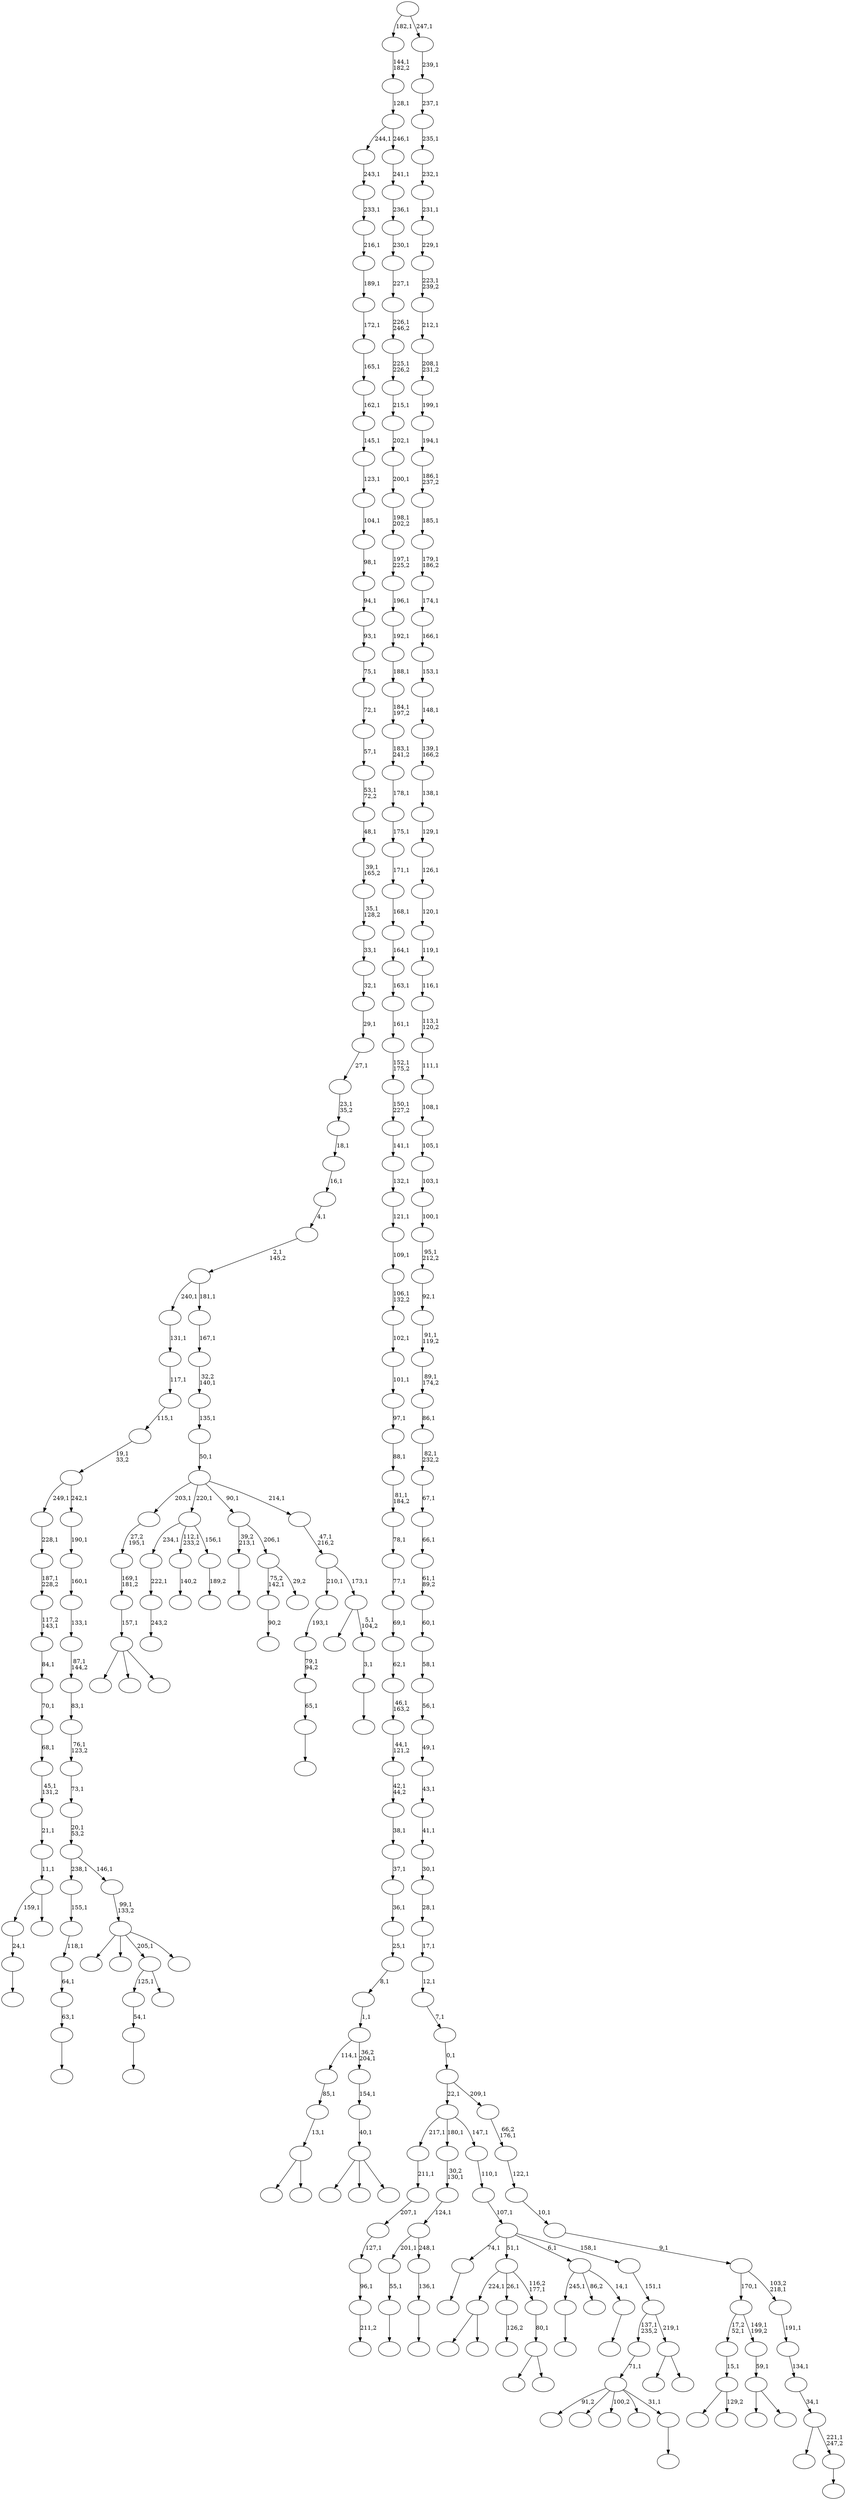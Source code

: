 digraph T {
	300 [label=""]
	299 [label=""]
	298 [label=""]
	297 [label=""]
	296 [label=""]
	295 [label=""]
	294 [label=""]
	293 [label=""]
	292 [label=""]
	291 [label=""]
	290 [label=""]
	289 [label=""]
	288 [label=""]
	287 [label=""]
	286 [label=""]
	285 [label=""]
	284 [label=""]
	283 [label=""]
	282 [label=""]
	281 [label=""]
	280 [label=""]
	279 [label=""]
	278 [label=""]
	277 [label=""]
	276 [label=""]
	275 [label=""]
	274 [label=""]
	273 [label=""]
	272 [label=""]
	271 [label=""]
	270 [label=""]
	269 [label=""]
	268 [label=""]
	267 [label=""]
	266 [label=""]
	265 [label=""]
	264 [label=""]
	263 [label=""]
	262 [label=""]
	261 [label=""]
	260 [label=""]
	259 [label=""]
	258 [label=""]
	257 [label=""]
	256 [label=""]
	255 [label=""]
	254 [label=""]
	253 [label=""]
	252 [label=""]
	251 [label=""]
	250 [label=""]
	249 [label=""]
	248 [label=""]
	247 [label=""]
	246 [label=""]
	245 [label=""]
	244 [label=""]
	243 [label=""]
	242 [label=""]
	241 [label=""]
	240 [label=""]
	239 [label=""]
	238 [label=""]
	237 [label=""]
	236 [label=""]
	235 [label=""]
	234 [label=""]
	233 [label=""]
	232 [label=""]
	231 [label=""]
	230 [label=""]
	229 [label=""]
	228 [label=""]
	227 [label=""]
	226 [label=""]
	225 [label=""]
	224 [label=""]
	223 [label=""]
	222 [label=""]
	221 [label=""]
	220 [label=""]
	219 [label=""]
	218 [label=""]
	217 [label=""]
	216 [label=""]
	215 [label=""]
	214 [label=""]
	213 [label=""]
	212 [label=""]
	211 [label=""]
	210 [label=""]
	209 [label=""]
	208 [label=""]
	207 [label=""]
	206 [label=""]
	205 [label=""]
	204 [label=""]
	203 [label=""]
	202 [label=""]
	201 [label=""]
	200 [label=""]
	199 [label=""]
	198 [label=""]
	197 [label=""]
	196 [label=""]
	195 [label=""]
	194 [label=""]
	193 [label=""]
	192 [label=""]
	191 [label=""]
	190 [label=""]
	189 [label=""]
	188 [label=""]
	187 [label=""]
	186 [label=""]
	185 [label=""]
	184 [label=""]
	183 [label=""]
	182 [label=""]
	181 [label=""]
	180 [label=""]
	179 [label=""]
	178 [label=""]
	177 [label=""]
	176 [label=""]
	175 [label=""]
	174 [label=""]
	173 [label=""]
	172 [label=""]
	171 [label=""]
	170 [label=""]
	169 [label=""]
	168 [label=""]
	167 [label=""]
	166 [label=""]
	165 [label=""]
	164 [label=""]
	163 [label=""]
	162 [label=""]
	161 [label=""]
	160 [label=""]
	159 [label=""]
	158 [label=""]
	157 [label=""]
	156 [label=""]
	155 [label=""]
	154 [label=""]
	153 [label=""]
	152 [label=""]
	151 [label=""]
	150 [label=""]
	149 [label=""]
	148 [label=""]
	147 [label=""]
	146 [label=""]
	145 [label=""]
	144 [label=""]
	143 [label=""]
	142 [label=""]
	141 [label=""]
	140 [label=""]
	139 [label=""]
	138 [label=""]
	137 [label=""]
	136 [label=""]
	135 [label=""]
	134 [label=""]
	133 [label=""]
	132 [label=""]
	131 [label=""]
	130 [label=""]
	129 [label=""]
	128 [label=""]
	127 [label=""]
	126 [label=""]
	125 [label=""]
	124 [label=""]
	123 [label=""]
	122 [label=""]
	121 [label=""]
	120 [label=""]
	119 [label=""]
	118 [label=""]
	117 [label=""]
	116 [label=""]
	115 [label=""]
	114 [label=""]
	113 [label=""]
	112 [label=""]
	111 [label=""]
	110 [label=""]
	109 [label=""]
	108 [label=""]
	107 [label=""]
	106 [label=""]
	105 [label=""]
	104 [label=""]
	103 [label=""]
	102 [label=""]
	101 [label=""]
	100 [label=""]
	99 [label=""]
	98 [label=""]
	97 [label=""]
	96 [label=""]
	95 [label=""]
	94 [label=""]
	93 [label=""]
	92 [label=""]
	91 [label=""]
	90 [label=""]
	89 [label=""]
	88 [label=""]
	87 [label=""]
	86 [label=""]
	85 [label=""]
	84 [label=""]
	83 [label=""]
	82 [label=""]
	81 [label=""]
	80 [label=""]
	79 [label=""]
	78 [label=""]
	77 [label=""]
	76 [label=""]
	75 [label=""]
	74 [label=""]
	73 [label=""]
	72 [label=""]
	71 [label=""]
	70 [label=""]
	69 [label=""]
	68 [label=""]
	67 [label=""]
	66 [label=""]
	65 [label=""]
	64 [label=""]
	63 [label=""]
	62 [label=""]
	61 [label=""]
	60 [label=""]
	59 [label=""]
	58 [label=""]
	57 [label=""]
	56 [label=""]
	55 [label=""]
	54 [label=""]
	53 [label=""]
	52 [label=""]
	51 [label=""]
	50 [label=""]
	49 [label=""]
	48 [label=""]
	47 [label=""]
	46 [label=""]
	45 [label=""]
	44 [label=""]
	43 [label=""]
	42 [label=""]
	41 [label=""]
	40 [label=""]
	39 [label=""]
	38 [label=""]
	37 [label=""]
	36 [label=""]
	35 [label=""]
	34 [label=""]
	33 [label=""]
	32 [label=""]
	31 [label=""]
	30 [label=""]
	29 [label=""]
	28 [label=""]
	27 [label=""]
	26 [label=""]
	25 [label=""]
	24 [label=""]
	23 [label=""]
	22 [label=""]
	21 [label=""]
	20 [label=""]
	19 [label=""]
	18 [label=""]
	17 [label=""]
	16 [label=""]
	15 [label=""]
	14 [label=""]
	13 [label=""]
	12 [label=""]
	11 [label=""]
	10 [label=""]
	9 [label=""]
	8 [label=""]
	7 [label=""]
	6 [label=""]
	5 [label=""]
	4 [label=""]
	3 [label=""]
	2 [label=""]
	1 [label=""]
	0 [label=""]
	299 -> 300 [label=""]
	293 -> 294 [label=""]
	290 -> 291 [label=""]
	289 -> 290 [label="63,1"]
	288 -> 289 [label="64,1"]
	287 -> 288 [label="118,1"]
	286 -> 287 [label="155,1"]
	284 -> 285 [label="211,2"]
	283 -> 284 [label="96,1"]
	282 -> 283 [label="127,1"]
	281 -> 282 [label="207,1"]
	280 -> 281 [label="211,1"]
	278 -> 279 [label="243,2"]
	277 -> 278 [label="222,1"]
	272 -> 273 [label=""]
	271 -> 272 [label="55,1"]
	269 -> 292 [label=""]
	269 -> 270 [label="129,2"]
	268 -> 269 [label="15,1"]
	266 -> 267 [label="140,2"]
	264 -> 265 [label=""]
	260 -> 276 [label=""]
	260 -> 274 [label=""]
	260 -> 261 [label=""]
	259 -> 260 [label="157,1"]
	258 -> 259 [label="169,1\n181,2"]
	257 -> 258 [label="27,2\n195,1"]
	254 -> 255 [label=""]
	253 -> 254 [label="65,1"]
	252 -> 253 [label="79,1\n94,2"]
	251 -> 252 [label="193,1"]
	248 -> 249 [label=""]
	247 -> 248 [label="24,1"]
	245 -> 263 [label=""]
	245 -> 246 [label=""]
	244 -> 245 [label="59,1"]
	243 -> 268 [label="17,2\n52,1"]
	243 -> 244 [label="149,1\n199,2"]
	241 -> 297 [label=""]
	241 -> 242 [label=""]
	239 -> 240 [label="90,2"]
	237 -> 238 [label="189,2"]
	236 -> 277 [label="234,1"]
	236 -> 266 [label="112,1\n233,2"]
	236 -> 237 [label="156,1"]
	232 -> 233 [label=""]
	231 -> 232 [label="136,1"]
	230 -> 271 [label="201,1"]
	230 -> 231 [label="248,1"]
	229 -> 230 [label="124,1"]
	228 -> 229 [label="30,2\n130,1"]
	225 -> 239 [label="75,2\n142,1"]
	225 -> 226 [label="29,2"]
	224 -> 299 [label="39,2\n213,1"]
	224 -> 225 [label="206,1"]
	219 -> 220 [label="126,2"]
	216 -> 217 [label=""]
	215 -> 216 [label="54,1"]
	213 -> 235 [label=""]
	213 -> 214 [label=""]
	212 -> 213 [label="80,1"]
	211 -> 241 [label="224,1"]
	211 -> 219 [label="26,1"]
	211 -> 212 [label="116,2\n177,1"]
	209 -> 247 [label="159,1"]
	209 -> 210 [label=""]
	208 -> 209 [label="11,1"]
	207 -> 208 [label="21,1"]
	206 -> 207 [label="45,1\n131,2"]
	205 -> 206 [label="68,1"]
	204 -> 205 [label="70,1"]
	203 -> 204 [label="84,1"]
	202 -> 203 [label="117,2\n143,1"]
	201 -> 202 [label="187,1\n228,2"]
	200 -> 201 [label="228,1"]
	198 -> 199 [label=""]
	197 -> 298 [label="91,2"]
	197 -> 295 [label=""]
	197 -> 262 [label="100,2"]
	197 -> 227 [label=""]
	197 -> 198 [label="31,1"]
	196 -> 197 [label="71,1"]
	194 -> 215 [label="125,1"]
	194 -> 195 [label=""]
	192 -> 296 [label=""]
	192 -> 193 [label=""]
	191 -> 192 [label="13,1"]
	190 -> 191 [label="85,1"]
	188 -> 275 [label=""]
	188 -> 223 [label=""]
	188 -> 194 [label="205,1"]
	188 -> 189 [label=""]
	187 -> 188 [label="99,1\n133,2"]
	186 -> 286 [label="238,1"]
	186 -> 187 [label="146,1"]
	185 -> 186 [label="20,1\n53,2"]
	184 -> 185 [label="73,1"]
	183 -> 184 [label="76,1\n123,2"]
	182 -> 183 [label="83,1"]
	181 -> 182 [label="87,1\n144,2"]
	180 -> 181 [label="133,1"]
	179 -> 180 [label="160,1"]
	178 -> 179 [label="190,1"]
	177 -> 200 [label="249,1"]
	177 -> 178 [label="242,1"]
	176 -> 177 [label="19,1\n33,2"]
	175 -> 176 [label="115,1"]
	174 -> 175 [label="117,1"]
	173 -> 174 [label="131,1"]
	171 -> 172 [label=""]
	170 -> 293 [label="245,1"]
	170 -> 218 [label="86,2"]
	170 -> 171 [label="14,1"]
	168 -> 221 [label=""]
	168 -> 169 [label=""]
	167 -> 196 [label="137,1\n235,2"]
	167 -> 168 [label="219,1"]
	166 -> 167 [label="151,1"]
	165 -> 264 [label="74,1"]
	165 -> 211 [label="51,1"]
	165 -> 170 [label="6,1"]
	165 -> 166 [label="158,1"]
	164 -> 165 [label="107,1"]
	163 -> 164 [label="110,1"]
	162 -> 280 [label="217,1"]
	162 -> 228 [label="180,1"]
	162 -> 163 [label="147,1"]
	160 -> 161 [label=""]
	159 -> 160 [label="3,1"]
	158 -> 222 [label=""]
	158 -> 159 [label="5,1\n104,2"]
	157 -> 251 [label="210,1"]
	157 -> 158 [label="173,1"]
	156 -> 157 [label="47,1\n216,2"]
	155 -> 257 [label="203,1"]
	155 -> 236 [label="220,1"]
	155 -> 224 [label="90,1"]
	155 -> 156 [label="214,1"]
	154 -> 155 [label="50,1"]
	153 -> 154 [label="135,1"]
	152 -> 153 [label="32,2\n140,1"]
	151 -> 152 [label="167,1"]
	150 -> 173 [label="240,1"]
	150 -> 151 [label="181,1"]
	149 -> 150 [label="2,1\n145,2"]
	148 -> 149 [label="4,1"]
	147 -> 148 [label="16,1"]
	146 -> 147 [label="18,1"]
	145 -> 146 [label="23,1\n35,2"]
	144 -> 145 [label="27,1"]
	143 -> 144 [label="29,1"]
	142 -> 143 [label="32,1"]
	141 -> 142 [label="33,1"]
	140 -> 141 [label="35,1\n128,2"]
	139 -> 140 [label="39,1\n165,2"]
	138 -> 139 [label="48,1"]
	137 -> 138 [label="53,1\n72,2"]
	136 -> 137 [label="57,1"]
	135 -> 136 [label="72,1"]
	134 -> 135 [label="75,1"]
	133 -> 134 [label="93,1"]
	132 -> 133 [label="94,1"]
	131 -> 132 [label="98,1"]
	130 -> 131 [label="104,1"]
	129 -> 130 [label="123,1"]
	128 -> 129 [label="145,1"]
	127 -> 128 [label="162,1"]
	126 -> 127 [label="165,1"]
	125 -> 126 [label="172,1"]
	124 -> 125 [label="189,1"]
	123 -> 124 [label="216,1"]
	122 -> 123 [label="233,1"]
	121 -> 122 [label="243,1"]
	119 -> 256 [label=""]
	119 -> 234 [label=""]
	119 -> 120 [label=""]
	118 -> 119 [label="40,1"]
	117 -> 118 [label="154,1"]
	116 -> 190 [label="114,1"]
	116 -> 117 [label="36,2\n204,1"]
	115 -> 116 [label="1,1"]
	114 -> 115 [label="8,1"]
	113 -> 114 [label="25,1"]
	112 -> 113 [label="36,1"]
	111 -> 112 [label="37,1"]
	110 -> 111 [label="38,1"]
	109 -> 110 [label="42,1\n44,2"]
	108 -> 109 [label="44,1\n121,2"]
	107 -> 108 [label="46,1\n163,2"]
	106 -> 107 [label="62,1"]
	105 -> 106 [label="69,1"]
	104 -> 105 [label="77,1"]
	103 -> 104 [label="78,1"]
	102 -> 103 [label="81,1\n184,2"]
	101 -> 102 [label="88,1"]
	100 -> 101 [label="97,1"]
	99 -> 100 [label="101,1"]
	98 -> 99 [label="102,1"]
	97 -> 98 [label="106,1\n132,2"]
	96 -> 97 [label="109,1"]
	95 -> 96 [label="121,1"]
	94 -> 95 [label="132,1"]
	93 -> 94 [label="141,1"]
	92 -> 93 [label="150,1\n227,2"]
	91 -> 92 [label="152,1\n175,2"]
	90 -> 91 [label="161,1"]
	89 -> 90 [label="163,1"]
	88 -> 89 [label="164,1"]
	87 -> 88 [label="168,1"]
	86 -> 87 [label="171,1"]
	85 -> 86 [label="175,1"]
	84 -> 85 [label="178,1"]
	83 -> 84 [label="183,1\n241,2"]
	82 -> 83 [label="184,1\n197,2"]
	81 -> 82 [label="188,1"]
	80 -> 81 [label="192,1"]
	79 -> 80 [label="196,1"]
	78 -> 79 [label="197,1\n225,2"]
	77 -> 78 [label="198,1\n202,2"]
	76 -> 77 [label="200,1"]
	75 -> 76 [label="202,1"]
	74 -> 75 [label="215,1"]
	73 -> 74 [label="225,1\n226,2"]
	72 -> 73 [label="226,1\n246,2"]
	71 -> 72 [label="227,1"]
	70 -> 71 [label="230,1"]
	69 -> 70 [label="236,1"]
	68 -> 69 [label="241,1"]
	67 -> 121 [label="244,1"]
	67 -> 68 [label="246,1"]
	66 -> 67 [label="128,1"]
	65 -> 66 [label="144,1\n182,2"]
	63 -> 64 [label=""]
	62 -> 250 [label=""]
	62 -> 63 [label="221,1\n247,2"]
	61 -> 62 [label="34,1"]
	60 -> 61 [label="134,1"]
	59 -> 60 [label="191,1"]
	58 -> 243 [label="170,1"]
	58 -> 59 [label="103,2\n218,1"]
	57 -> 58 [label="9,1"]
	56 -> 57 [label="10,1"]
	55 -> 56 [label="122,1"]
	54 -> 55 [label="66,2\n176,1"]
	53 -> 162 [label="22,1"]
	53 -> 54 [label="209,1"]
	52 -> 53 [label="0,1"]
	51 -> 52 [label="7,1"]
	50 -> 51 [label="12,1"]
	49 -> 50 [label="17,1"]
	48 -> 49 [label="28,1"]
	47 -> 48 [label="30,1"]
	46 -> 47 [label="41,1"]
	45 -> 46 [label="43,1"]
	44 -> 45 [label="49,1"]
	43 -> 44 [label="56,1"]
	42 -> 43 [label="58,1"]
	41 -> 42 [label="60,1"]
	40 -> 41 [label="61,1\n89,2"]
	39 -> 40 [label="66,1"]
	38 -> 39 [label="67,1"]
	37 -> 38 [label="82,1\n232,2"]
	36 -> 37 [label="86,1"]
	35 -> 36 [label="89,1\n174,2"]
	34 -> 35 [label="91,1\n119,2"]
	33 -> 34 [label="92,1"]
	32 -> 33 [label="95,1\n212,2"]
	31 -> 32 [label="100,1"]
	30 -> 31 [label="103,1"]
	29 -> 30 [label="105,1"]
	28 -> 29 [label="108,1"]
	27 -> 28 [label="111,1"]
	26 -> 27 [label="113,1\n120,2"]
	25 -> 26 [label="116,1"]
	24 -> 25 [label="119,1"]
	23 -> 24 [label="120,1"]
	22 -> 23 [label="126,1"]
	21 -> 22 [label="129,1"]
	20 -> 21 [label="138,1"]
	19 -> 20 [label="139,1\n166,2"]
	18 -> 19 [label="148,1"]
	17 -> 18 [label="153,1"]
	16 -> 17 [label="166,1"]
	15 -> 16 [label="174,1"]
	14 -> 15 [label="179,1\n186,2"]
	13 -> 14 [label="185,1"]
	12 -> 13 [label="186,1\n237,2"]
	11 -> 12 [label="194,1"]
	10 -> 11 [label="199,1"]
	9 -> 10 [label="208,1\n231,2"]
	8 -> 9 [label="212,1"]
	7 -> 8 [label="223,1\n239,2"]
	6 -> 7 [label="229,1"]
	5 -> 6 [label="231,1"]
	4 -> 5 [label="232,1"]
	3 -> 4 [label="235,1"]
	2 -> 3 [label="237,1"]
	1 -> 2 [label="239,1"]
	0 -> 65 [label="182,1"]
	0 -> 1 [label="247,1"]
}
